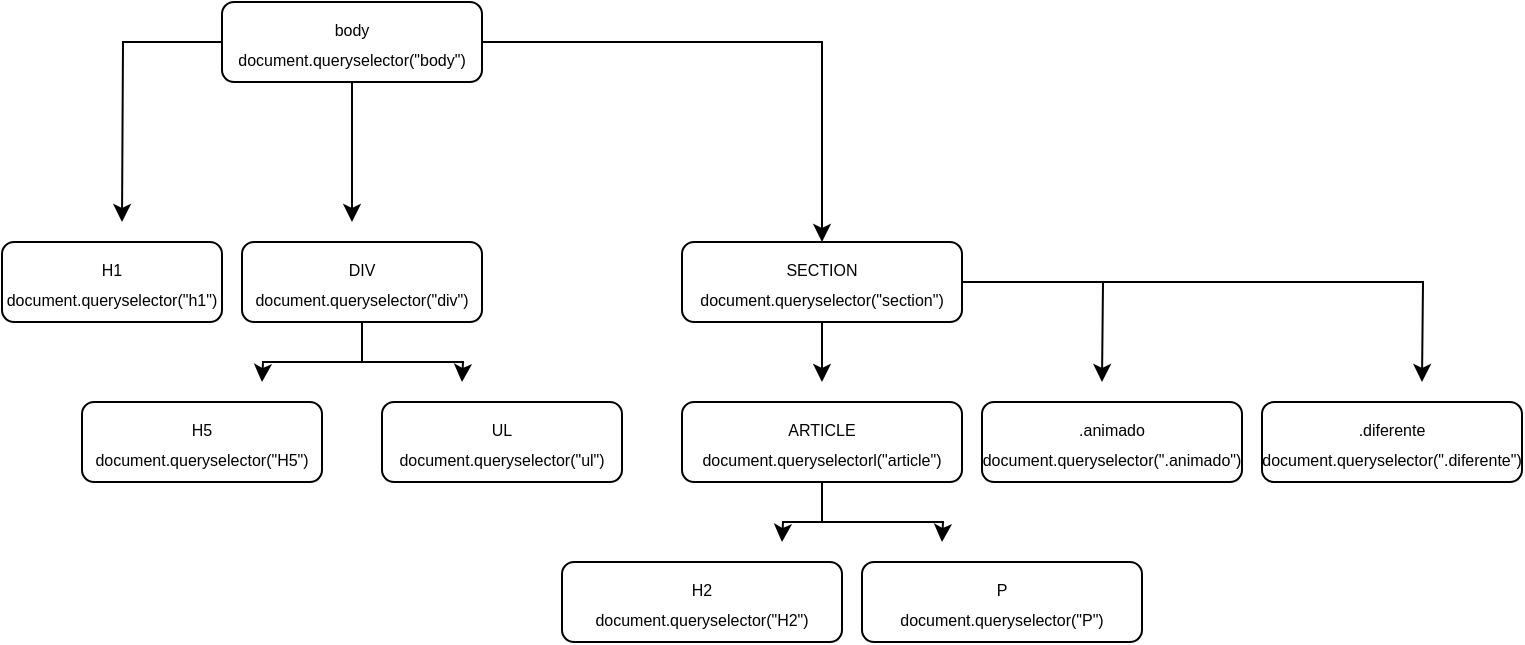 <mxfile version="14.9.7" type="device"><diagram id="hTbLDx4zqRHjJAiNtK9t" name="Page-1"><mxGraphModel dx="1038" dy="588" grid="1" gridSize="10" guides="1" tooltips="1" connect="1" arrows="1" fold="1" page="1" pageScale="1" pageWidth="827" pageHeight="1169" math="0" shadow="0"><root><mxCell id="0"/><mxCell id="1" parent="0"/><mxCell id="JhlW3YCZlsfuol0ux1v7-15" style="edgeStyle=orthogonalEdgeStyle;rounded=0;orthogonalLoop=1;jettySize=auto;html=1;entryX=0.5;entryY=0;entryDx=0;entryDy=0;" parent="1" source="JhlW3YCZlsfuol0ux1v7-1" target="JhlW3YCZlsfuol0ux1v7-4" edge="1"><mxGeometry relative="1" as="geometry"/></mxCell><mxCell id="JhlW3YCZlsfuol0ux1v7-29" style="edgeStyle=orthogonalEdgeStyle;rounded=0;orthogonalLoop=1;jettySize=auto;html=1;" parent="1" source="JhlW3YCZlsfuol0ux1v7-1" edge="1"><mxGeometry relative="1" as="geometry"><mxPoint x="225" y="110" as="targetPoint"/></mxGeometry></mxCell><mxCell id="JhlW3YCZlsfuol0ux1v7-30" style="edgeStyle=orthogonalEdgeStyle;rounded=0;orthogonalLoop=1;jettySize=auto;html=1;" parent="1" source="JhlW3YCZlsfuol0ux1v7-1" edge="1"><mxGeometry relative="1" as="geometry"><mxPoint x="110" y="110" as="targetPoint"/></mxGeometry></mxCell><mxCell id="JhlW3YCZlsfuol0ux1v7-1" value="&lt;font style=&quot;font-size: 8px&quot;&gt;body&lt;br&gt;document.queryselector(&quot;body&quot;)&lt;/font&gt;" style="rounded=1;whiteSpace=wrap;html=1;" parent="1" vertex="1"><mxGeometry x="160" width="130" height="40" as="geometry"/></mxCell><mxCell id="JhlW3YCZlsfuol0ux1v7-2" value="&lt;span style=&quot;font-size: 8px&quot;&gt;H1&lt;/span&gt;&lt;br style=&quot;font-size: 8px&quot;&gt;&lt;span style=&quot;font-size: 8px&quot;&gt;document.queryselector(&quot;h1&quot;)&lt;/span&gt;" style="rounded=1;whiteSpace=wrap;html=1;" parent="1" vertex="1"><mxGeometry x="50" y="120" width="110" height="40" as="geometry"/></mxCell><mxCell id="JhlW3YCZlsfuol0ux1v7-31" style="edgeStyle=orthogonalEdgeStyle;rounded=0;orthogonalLoop=1;jettySize=auto;html=1;" parent="1" source="JhlW3YCZlsfuol0ux1v7-3" edge="1"><mxGeometry relative="1" as="geometry"><mxPoint x="180" y="190" as="targetPoint"/></mxGeometry></mxCell><mxCell id="JhlW3YCZlsfuol0ux1v7-32" style="edgeStyle=orthogonalEdgeStyle;rounded=0;orthogonalLoop=1;jettySize=auto;html=1;" parent="1" source="JhlW3YCZlsfuol0ux1v7-3" edge="1"><mxGeometry relative="1" as="geometry"><mxPoint x="280" y="190" as="targetPoint"/></mxGeometry></mxCell><mxCell id="JhlW3YCZlsfuol0ux1v7-3" value="&lt;span style=&quot;font-size: 8px&quot;&gt;DIV&lt;/span&gt;&lt;br style=&quot;font-size: 8px&quot;&gt;&lt;span style=&quot;font-size: 8px&quot;&gt;document.queryselector(&quot;div&quot;)&lt;/span&gt;" style="rounded=1;whiteSpace=wrap;html=1;" parent="1" vertex="1"><mxGeometry x="170" y="120" width="120" height="40" as="geometry"/></mxCell><mxCell id="JhlW3YCZlsfuol0ux1v7-33" style="edgeStyle=orthogonalEdgeStyle;rounded=0;orthogonalLoop=1;jettySize=auto;html=1;" parent="1" source="JhlW3YCZlsfuol0ux1v7-4" edge="1"><mxGeometry relative="1" as="geometry"><mxPoint x="460" y="190" as="targetPoint"/></mxGeometry></mxCell><mxCell id="JhlW3YCZlsfuol0ux1v7-34" style="edgeStyle=orthogonalEdgeStyle;rounded=0;orthogonalLoop=1;jettySize=auto;html=1;" parent="1" source="JhlW3YCZlsfuol0ux1v7-4" edge="1"><mxGeometry relative="1" as="geometry"><mxPoint x="600" y="190" as="targetPoint"/></mxGeometry></mxCell><mxCell id="JhlW3YCZlsfuol0ux1v7-35" style="edgeStyle=orthogonalEdgeStyle;rounded=0;orthogonalLoop=1;jettySize=auto;html=1;" parent="1" source="JhlW3YCZlsfuol0ux1v7-4" edge="1"><mxGeometry relative="1" as="geometry"><mxPoint x="760" y="190" as="targetPoint"/></mxGeometry></mxCell><mxCell id="JhlW3YCZlsfuol0ux1v7-4" value="&lt;span style=&quot;font-size: 8px&quot;&gt;SECTION&lt;/span&gt;&lt;br style=&quot;font-size: 8px&quot;&gt;&lt;span style=&quot;font-size: 8px&quot;&gt;document.queryselector(&quot;section&quot;)&lt;/span&gt;" style="rounded=1;whiteSpace=wrap;html=1;" parent="1" vertex="1"><mxGeometry x="390" y="120" width="140" height="40" as="geometry"/></mxCell><mxCell id="JhlW3YCZlsfuol0ux1v7-5" value="&lt;span style=&quot;font-size: 8px&quot;&gt;H5&lt;/span&gt;&lt;br style=&quot;font-size: 8px&quot;&gt;&lt;span style=&quot;font-size: 8px&quot;&gt;document.queryselector(&quot;H5&quot;)&lt;/span&gt;" style="rounded=1;whiteSpace=wrap;html=1;" parent="1" vertex="1"><mxGeometry x="90" y="200" width="120" height="40" as="geometry"/></mxCell><mxCell id="JhlW3YCZlsfuol0ux1v7-6" value="&lt;span style=&quot;font-size: 8px&quot;&gt;UL&lt;/span&gt;&lt;br style=&quot;font-size: 8px&quot;&gt;&lt;span style=&quot;font-size: 8px&quot;&gt;document.queryselector(&quot;ul&quot;)&lt;/span&gt;" style="rounded=1;whiteSpace=wrap;html=1;" parent="1" vertex="1"><mxGeometry x="240" y="200" width="120" height="40" as="geometry"/></mxCell><mxCell id="JhlW3YCZlsfuol0ux1v7-36" style="edgeStyle=orthogonalEdgeStyle;rounded=0;orthogonalLoop=1;jettySize=auto;html=1;" parent="1" source="JhlW3YCZlsfuol0ux1v7-7" edge="1"><mxGeometry relative="1" as="geometry"><mxPoint x="440" y="270" as="targetPoint"/></mxGeometry></mxCell><mxCell id="JhlW3YCZlsfuol0ux1v7-37" style="edgeStyle=orthogonalEdgeStyle;rounded=0;orthogonalLoop=1;jettySize=auto;html=1;" parent="1" source="JhlW3YCZlsfuol0ux1v7-7" edge="1"><mxGeometry relative="1" as="geometry"><mxPoint x="520" y="270" as="targetPoint"/></mxGeometry></mxCell><mxCell id="JhlW3YCZlsfuol0ux1v7-7" value="&lt;span style=&quot;font-size: 8px&quot;&gt;ARTICLE&lt;/span&gt;&lt;br style=&quot;font-size: 8px&quot;&gt;&lt;span style=&quot;font-size: 8px&quot;&gt;document.queryselectorl(&quot;article&quot;)&lt;/span&gt;" style="rounded=1;whiteSpace=wrap;html=1;" parent="1" vertex="1"><mxGeometry x="390" y="200" width="140" height="40" as="geometry"/></mxCell><mxCell id="JhlW3YCZlsfuol0ux1v7-17" value="&lt;span style=&quot;font-size: 8px&quot;&gt;H2&lt;/span&gt;&lt;br style=&quot;font-size: 8px&quot;&gt;&lt;span style=&quot;font-size: 8px&quot;&gt;document.queryselector(&quot;H2&quot;)&lt;/span&gt;" style="rounded=1;whiteSpace=wrap;html=1;" parent="1" vertex="1"><mxGeometry x="330" y="280" width="140" height="40" as="geometry"/></mxCell><mxCell id="JhlW3YCZlsfuol0ux1v7-18" value="&lt;span style=&quot;font-size: 8px&quot;&gt;P&lt;/span&gt;&lt;br style=&quot;font-size: 8px&quot;&gt;&lt;span style=&quot;font-size: 8px&quot;&gt;document.queryselector(&quot;P&quot;)&lt;/span&gt;" style="rounded=1;whiteSpace=wrap;html=1;" parent="1" vertex="1"><mxGeometry x="480" y="280" width="140" height="40" as="geometry"/></mxCell><mxCell id="JhlW3YCZlsfuol0ux1v7-24" value="&lt;font style=&quot;font-size: 8px&quot;&gt;.diferente&lt;br&gt;document.queryselector(&quot;.diferente&quot;)&lt;/font&gt;" style="rounded=1;whiteSpace=wrap;html=1;" parent="1" vertex="1"><mxGeometry x="680" y="200" width="130" height="40" as="geometry"/></mxCell><mxCell id="JhlW3YCZlsfuol0ux1v7-27" value="&lt;font style=&quot;font-size: 8px&quot;&gt;.animado&lt;br&gt;document.queryselector(&quot;.animado&quot;)&lt;/font&gt;" style="rounded=1;whiteSpace=wrap;html=1;" parent="1" vertex="1"><mxGeometry x="540" y="200" width="130" height="40" as="geometry"/></mxCell></root></mxGraphModel></diagram></mxfile>